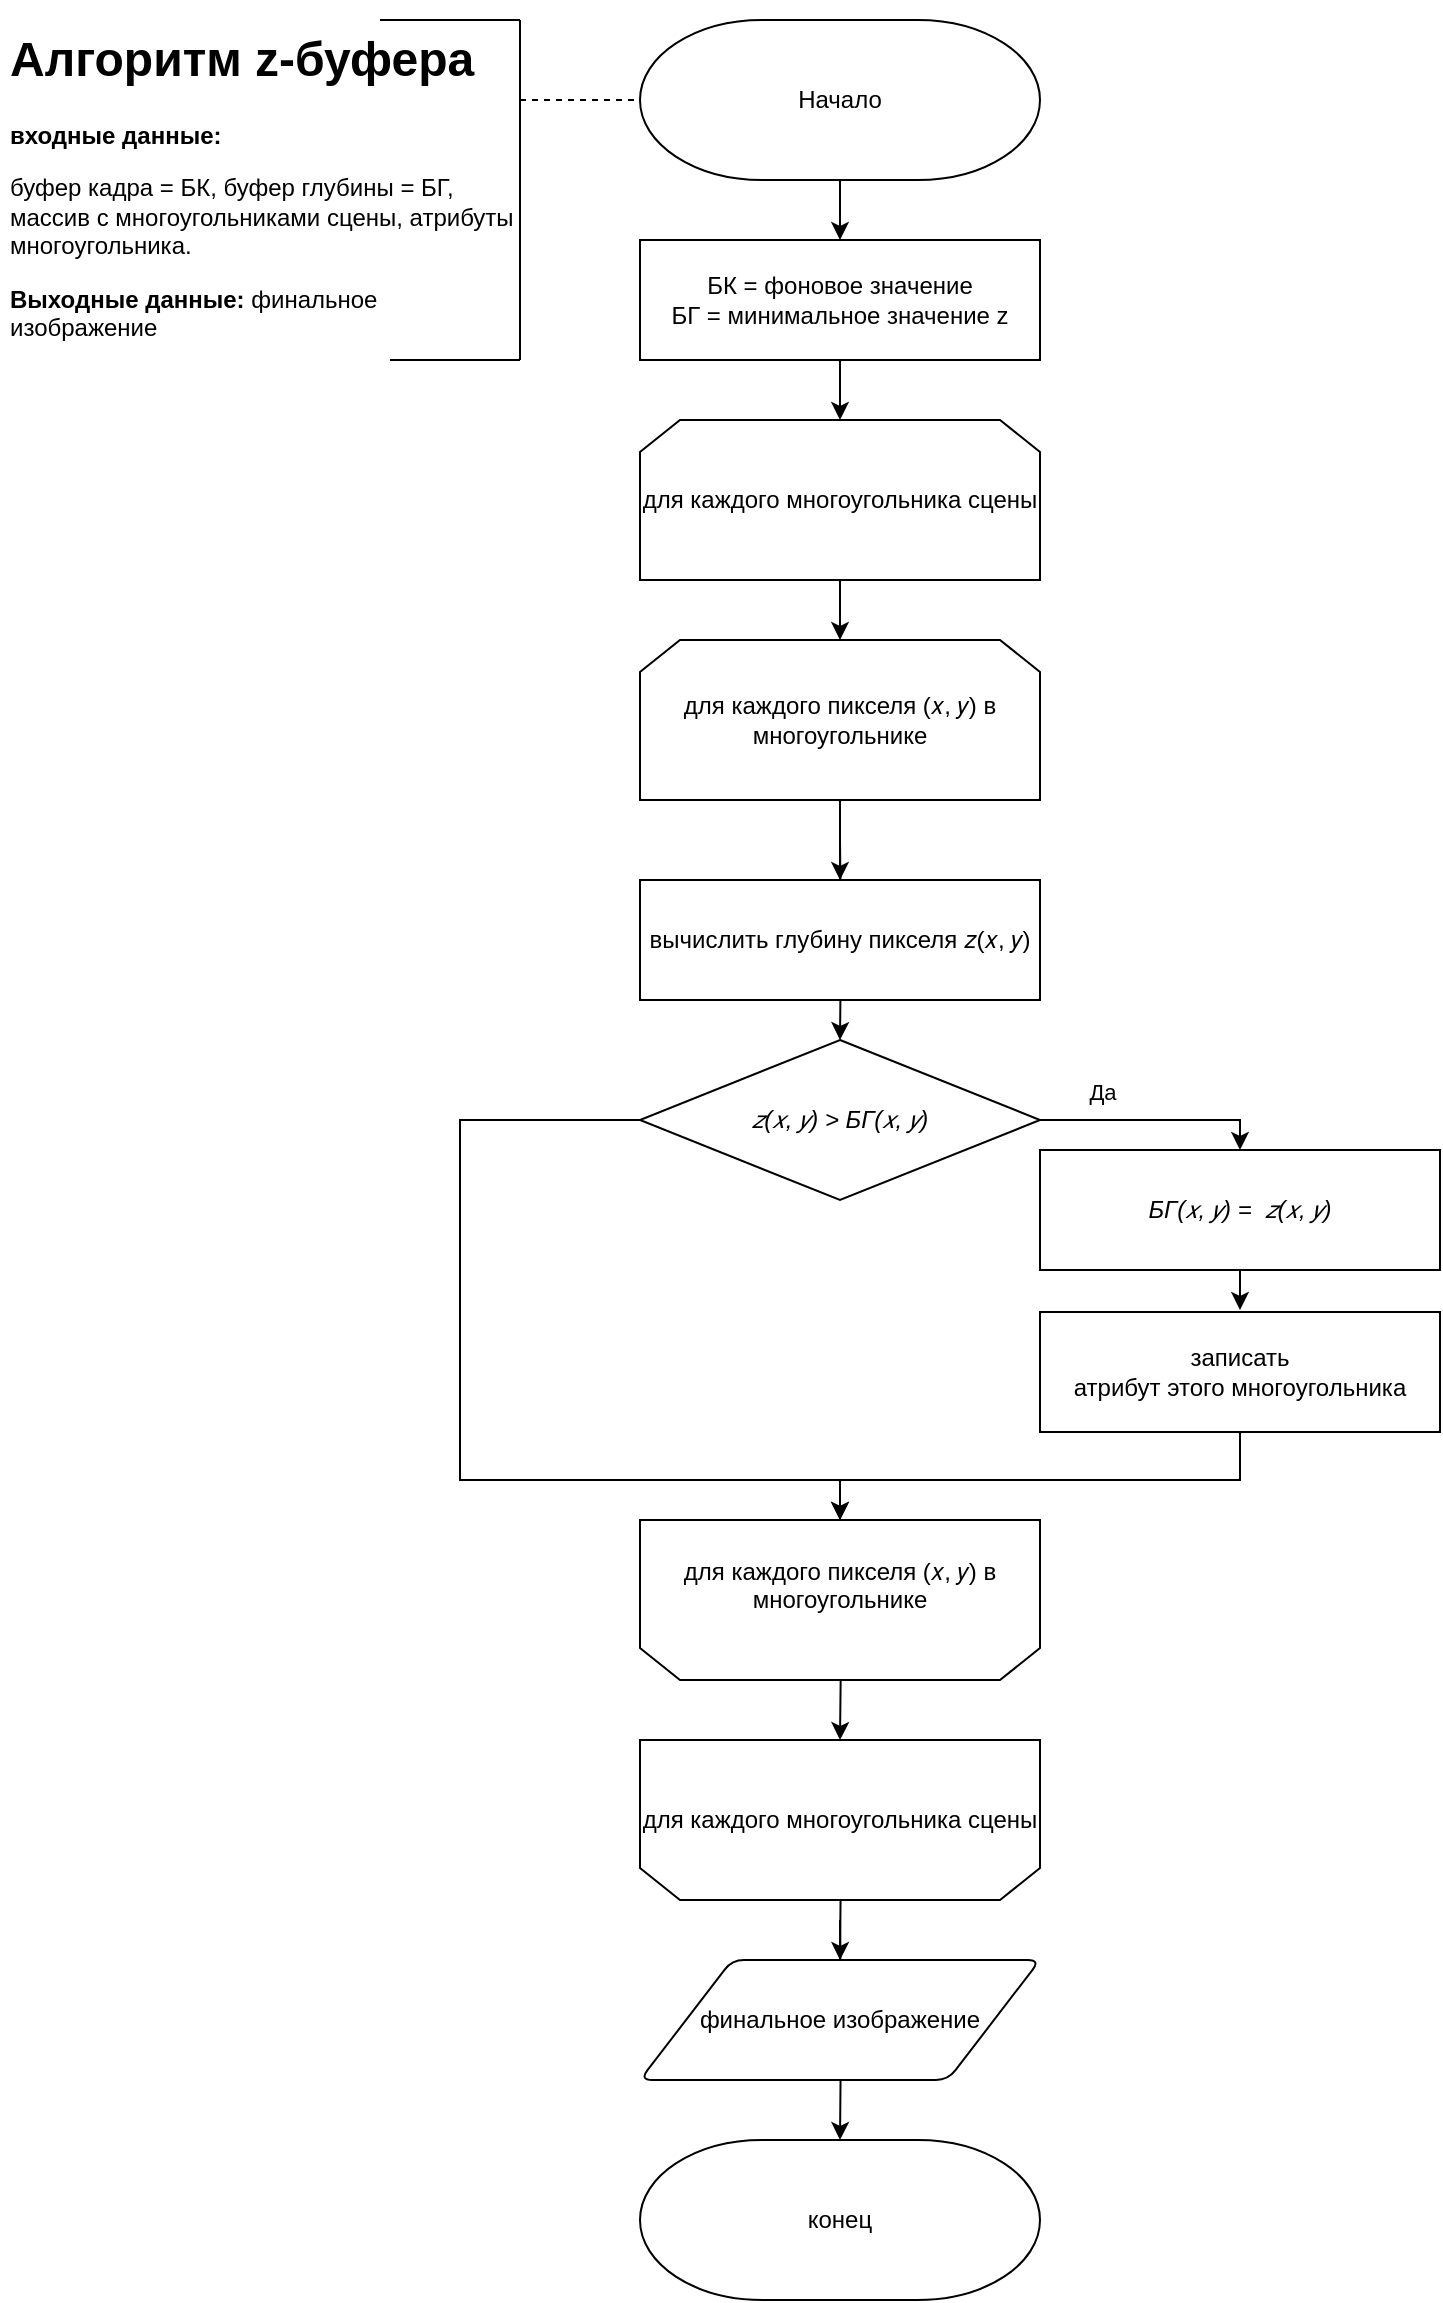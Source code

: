<mxfile version="21.7.4" type="device">
  <diagram name="Страница — 1" id="tHWk73P_PaQuCRavGto3">
    <mxGraphModel dx="1313" dy="1877" grid="1" gridSize="10" guides="1" tooltips="1" connect="1" arrows="1" fold="1" page="1" pageScale="1" pageWidth="827" pageHeight="1169" math="0" shadow="0">
      <root>
        <mxCell id="0" />
        <mxCell id="1" parent="0" />
        <mxCell id="9HgOVvUjEggW6HavxXkO-15" style="edgeStyle=orthogonalEdgeStyle;rounded=0;orthogonalLoop=1;jettySize=auto;html=1;entryX=0.5;entryY=0;entryDx=0;entryDy=0;" edge="1" parent="1" target="9HgOVvUjEggW6HavxXkO-14">
          <mxGeometry relative="1" as="geometry">
            <mxPoint x="430" y="-1070" as="sourcePoint" />
          </mxGeometry>
        </mxCell>
        <mxCell id="9HgOVvUjEggW6HavxXkO-4" value="&lt;h1&gt;Алгоритм z-буфера&lt;br&gt;&lt;/h1&gt;&lt;p&gt;&lt;b&gt;входные данные:&lt;/b&gt;&lt;br&gt;&lt;/p&gt;&lt;p&gt;буфер кадра = БК, буфер глубины = БГ,&amp;nbsp; массив с многоугольниками сцены, атрибуты многоугольника.&lt;br&gt;&lt;/p&gt;&lt;p&gt;&lt;b&gt;Выходные данные: &lt;/b&gt;финальное изображение&lt;br&gt;&lt;/p&gt;&lt;p&gt;&lt;br&gt;&lt;/p&gt;&lt;p&gt;&amp;nbsp;&lt;br&gt;&lt;/p&gt;" style="text;html=1;strokeColor=none;fillColor=none;spacing=5;spacingTop=-20;whiteSpace=wrap;overflow=hidden;rounded=0;" vertex="1" parent="1">
          <mxGeometry x="10" y="-1150" width="260" height="170" as="geometry" />
        </mxCell>
        <mxCell id="9HgOVvUjEggW6HavxXkO-5" style="edgeStyle=orthogonalEdgeStyle;rounded=0;orthogonalLoop=1;jettySize=auto;html=1;exitX=0.5;exitY=1;exitDx=0;exitDy=0;" edge="1" parent="1" source="9HgOVvUjEggW6HavxXkO-4" target="9HgOVvUjEggW6HavxXkO-4">
          <mxGeometry relative="1" as="geometry" />
        </mxCell>
        <mxCell id="9HgOVvUjEggW6HavxXkO-7" value="" style="endArrow=none;html=1;rounded=0;exitX=1;exitY=1;exitDx=0;exitDy=0;" edge="1" parent="1" source="9HgOVvUjEggW6HavxXkO-4">
          <mxGeometry width="50" height="50" relative="1" as="geometry">
            <mxPoint x="280" y="-1060" as="sourcePoint" />
            <mxPoint x="270" y="-1150" as="targetPoint" />
          </mxGeometry>
        </mxCell>
        <mxCell id="9HgOVvUjEggW6HavxXkO-8" value="" style="endArrow=none;html=1;rounded=0;" edge="1" parent="1">
          <mxGeometry width="50" height="50" relative="1" as="geometry">
            <mxPoint x="200" y="-1150" as="sourcePoint" />
            <mxPoint x="270" y="-1150" as="targetPoint" />
          </mxGeometry>
        </mxCell>
        <mxCell id="9HgOVvUjEggW6HavxXkO-10" value="" style="endArrow=none;html=1;rounded=0;exitX=1;exitY=1;exitDx=0;exitDy=0;entryX=0.75;entryY=1;entryDx=0;entryDy=0;" edge="1" parent="1" source="9HgOVvUjEggW6HavxXkO-4" target="9HgOVvUjEggW6HavxXkO-4">
          <mxGeometry width="50" height="50" relative="1" as="geometry">
            <mxPoint x="280" y="-1060" as="sourcePoint" />
            <mxPoint x="330" y="-1110" as="targetPoint" />
          </mxGeometry>
        </mxCell>
        <mxCell id="9HgOVvUjEggW6HavxXkO-12" value="" style="endArrow=none;dashed=1;html=1;rounded=0;entryX=0;entryY=0.5;entryDx=0;entryDy=0;" edge="1" parent="1">
          <mxGeometry width="50" height="50" relative="1" as="geometry">
            <mxPoint x="270" y="-1110" as="sourcePoint" />
            <mxPoint x="330" y="-1110" as="targetPoint" />
          </mxGeometry>
        </mxCell>
        <mxCell id="9HgOVvUjEggW6HavxXkO-17" style="edgeStyle=orthogonalEdgeStyle;rounded=0;orthogonalLoop=1;jettySize=auto;html=1;exitX=0.5;exitY=1;exitDx=0;exitDy=0;entryX=0.5;entryY=0;entryDx=0;entryDy=0;" edge="1" parent="1" source="9HgOVvUjEggW6HavxXkO-14" target="9HgOVvUjEggW6HavxXkO-16">
          <mxGeometry relative="1" as="geometry" />
        </mxCell>
        <mxCell id="9HgOVvUjEggW6HavxXkO-14" value="&lt;div&gt;БК = фоновое значение &lt;br&gt;&lt;/div&gt;&lt;div&gt;БГ = минимальное значение  z&lt;br&gt;&lt;/div&gt;" style="rounded=0;whiteSpace=wrap;html=1;" vertex="1" parent="1">
          <mxGeometry x="330" y="-1040" width="200" height="60" as="geometry" />
        </mxCell>
        <mxCell id="9HgOVvUjEggW6HavxXkO-19" style="edgeStyle=orthogonalEdgeStyle;rounded=0;orthogonalLoop=1;jettySize=auto;html=1;" edge="1" parent="1">
          <mxGeometry relative="1" as="geometry">
            <mxPoint x="430" y="-840" as="targetPoint" />
            <mxPoint x="430" y="-920" as="sourcePoint" />
          </mxGeometry>
        </mxCell>
        <mxCell id="9HgOVvUjEggW6HavxXkO-16" value="для каждого многоугольника сцены" style="shape=loopLimit;whiteSpace=wrap;html=1;" vertex="1" parent="1">
          <mxGeometry x="330" y="-950" width="200" height="80" as="geometry" />
        </mxCell>
        <mxCell id="9HgOVvUjEggW6HavxXkO-23" style="edgeStyle=orthogonalEdgeStyle;rounded=0;orthogonalLoop=1;jettySize=auto;html=1;" edge="1" parent="1">
          <mxGeometry relative="1" as="geometry">
            <mxPoint x="430" y="-720" as="targetPoint" />
            <mxPoint x="430" y="-810" as="sourcePoint" />
          </mxGeometry>
        </mxCell>
        <mxCell id="9HgOVvUjEggW6HavxXkO-20" value="для каждого пикселя (𝑥, 𝑦) в многоугольнике " style="shape=loopLimit;whiteSpace=wrap;html=1;" vertex="1" parent="1">
          <mxGeometry x="330" y="-840" width="200" height="80" as="geometry" />
        </mxCell>
        <mxCell id="9HgOVvUjEggW6HavxXkO-26" style="edgeStyle=orthogonalEdgeStyle;rounded=0;orthogonalLoop=1;jettySize=auto;html=1;entryX=0.5;entryY=0;entryDx=0;entryDy=0;" edge="1" parent="1" target="9HgOVvUjEggW6HavxXkO-25">
          <mxGeometry relative="1" as="geometry">
            <mxPoint x="430" y="-740" as="sourcePoint" />
          </mxGeometry>
        </mxCell>
        <mxCell id="9HgOVvUjEggW6HavxXkO-24" value="вычислить глубину пикселя 𝑧(𝑥, 𝑦)" style="rounded=0;whiteSpace=wrap;html=1;" vertex="1" parent="1">
          <mxGeometry x="330" y="-720" width="200" height="60" as="geometry" />
        </mxCell>
        <mxCell id="9HgOVvUjEggW6HavxXkO-28" style="edgeStyle=orthogonalEdgeStyle;rounded=0;orthogonalLoop=1;jettySize=auto;html=1;exitX=1;exitY=0.5;exitDx=0;exitDy=0;" edge="1" parent="1" source="9HgOVvUjEggW6HavxXkO-25">
          <mxGeometry relative="1" as="geometry">
            <mxPoint x="630" y="-585" as="targetPoint" />
            <mxPoint x="530" y="-620.0" as="sourcePoint" />
            <Array as="points">
              <mxPoint x="630" y="-600" />
            </Array>
          </mxGeometry>
        </mxCell>
        <mxCell id="9HgOVvUjEggW6HavxXkO-29" value="Да" style="edgeLabel;html=1;align=center;verticalAlign=middle;resizable=0;points=[];" vertex="1" connectable="0" parent="9HgOVvUjEggW6HavxXkO-28">
          <mxGeometry relative="1" as="geometry">
            <mxPoint x="-27" y="-14" as="offset" />
          </mxGeometry>
        </mxCell>
        <mxCell id="9HgOVvUjEggW6HavxXkO-55" style="edgeStyle=orthogonalEdgeStyle;rounded=0;orthogonalLoop=1;jettySize=auto;html=1;entryX=0.5;entryY=0;entryDx=0;entryDy=0;" edge="1" parent="1" source="9HgOVvUjEggW6HavxXkO-25" target="9HgOVvUjEggW6HavxXkO-36">
          <mxGeometry relative="1" as="geometry">
            <Array as="points">
              <mxPoint x="240" y="-600" />
              <mxPoint x="240" y="-420" />
              <mxPoint x="430" y="-420" />
            </Array>
          </mxGeometry>
        </mxCell>
        <mxCell id="9HgOVvUjEggW6HavxXkO-25" value="&lt;i&gt;𝑧(𝑥, 𝑦) &amp;gt; БГ&lt;/i&gt;&lt;i&gt;(𝑥, 𝑦) &lt;/i&gt;" style="rhombus;whiteSpace=wrap;html=1;" vertex="1" parent="1">
          <mxGeometry x="330" y="-640" width="200" height="80" as="geometry" />
        </mxCell>
        <mxCell id="9HgOVvUjEggW6HavxXkO-50" style="edgeStyle=orthogonalEdgeStyle;rounded=0;orthogonalLoop=1;jettySize=auto;html=1;exitX=0.5;exitY=1;exitDx=0;exitDy=0;" edge="1" parent="1">
          <mxGeometry relative="1" as="geometry">
            <mxPoint x="630" y="-505" as="targetPoint" />
            <mxPoint x="630" y="-570" as="sourcePoint" />
          </mxGeometry>
        </mxCell>
        <mxCell id="9HgOVvUjEggW6HavxXkO-30" value="&lt;i&gt;БГ&lt;/i&gt;&lt;i&gt;(𝑥, 𝑦) =&amp;nbsp; &lt;/i&gt;&lt;i&gt;𝑧(𝑥, 𝑦) &lt;/i&gt;" style="rounded=0;whiteSpace=wrap;html=1;" vertex="1" parent="1">
          <mxGeometry x="530" y="-585" width="200" height="60" as="geometry" />
        </mxCell>
        <mxCell id="9HgOVvUjEggW6HavxXkO-54" style="edgeStyle=orthogonalEdgeStyle;rounded=0;orthogonalLoop=1;jettySize=auto;html=1;entryX=0.5;entryY=0;entryDx=0;entryDy=0;" edge="1" parent="1" source="9HgOVvUjEggW6HavxXkO-32" target="9HgOVvUjEggW6HavxXkO-36">
          <mxGeometry relative="1" as="geometry">
            <Array as="points">
              <mxPoint x="630" y="-420" />
              <mxPoint x="430" y="-420" />
            </Array>
          </mxGeometry>
        </mxCell>
        <mxCell id="9HgOVvUjEggW6HavxXkO-32" value="записать&lt;br&gt;атрибут этого многоугольника " style="rounded=0;whiteSpace=wrap;html=1;" vertex="1" parent="1">
          <mxGeometry x="530" y="-504" width="200" height="60" as="geometry" />
        </mxCell>
        <mxCell id="9HgOVvUjEggW6HavxXkO-40" style="edgeStyle=orthogonalEdgeStyle;rounded=0;orthogonalLoop=1;jettySize=auto;html=1;entryX=0.5;entryY=1;entryDx=0;entryDy=0;exitX=0.5;exitY=1;exitDx=0;exitDy=0;" edge="1" parent="1" target="9HgOVvUjEggW6HavxXkO-39">
          <mxGeometry relative="1" as="geometry">
            <mxPoint x="430" y="-380" as="sourcePoint" />
          </mxGeometry>
        </mxCell>
        <mxCell id="9HgOVvUjEggW6HavxXkO-36" value="&lt;div&gt;для каждого пикселя (𝑥, 𝑦) в многоугольнике &lt;/div&gt;&lt;div&gt;&lt;br&gt;&lt;/div&gt;" style="shape=loopLimit;whiteSpace=wrap;html=1;flipV=1;strokeWidth=1;" vertex="1" parent="1">
          <mxGeometry x="330" y="-400" width="200" height="80" as="geometry" />
        </mxCell>
        <mxCell id="9HgOVvUjEggW6HavxXkO-42" style="edgeStyle=orthogonalEdgeStyle;rounded=0;orthogonalLoop=1;jettySize=auto;html=1;entryX=0.5;entryY=0;entryDx=0;entryDy=0;" edge="1" parent="1" target="9HgOVvUjEggW6HavxXkO-41">
          <mxGeometry relative="1" as="geometry">
            <mxPoint x="430" y="-290" as="sourcePoint" />
          </mxGeometry>
        </mxCell>
        <mxCell id="9HgOVvUjEggW6HavxXkO-39" value="для каждого многоугольника сцены" style="shape=loopLimit;whiteSpace=wrap;html=1;direction=west;" vertex="1" parent="1">
          <mxGeometry x="330" y="-290" width="200" height="80" as="geometry" />
        </mxCell>
        <mxCell id="9HgOVvUjEggW6HavxXkO-46" style="edgeStyle=orthogonalEdgeStyle;rounded=0;orthogonalLoop=1;jettySize=auto;html=1;entryX=0.5;entryY=0;entryDx=0;entryDy=0;entryPerimeter=0;" edge="1" parent="1" target="9HgOVvUjEggW6HavxXkO-45">
          <mxGeometry relative="1" as="geometry">
            <mxPoint x="430" y="-200" as="sourcePoint" />
          </mxGeometry>
        </mxCell>
        <mxCell id="9HgOVvUjEggW6HavxXkO-41" value="финальное изображение " style="shape=parallelogram;html=1;strokeWidth=1;perimeter=parallelogramPerimeter;whiteSpace=wrap;rounded=1;arcSize=12;size=0.23;" vertex="1" parent="1">
          <mxGeometry x="330" y="-180" width="200" height="60" as="geometry" />
        </mxCell>
        <mxCell id="9HgOVvUjEggW6HavxXkO-43" value="Начало" style="strokeWidth=1;html=1;shape=mxgraph.flowchart.terminator;whiteSpace=wrap;" vertex="1" parent="1">
          <mxGeometry x="330" y="-1150" width="200" height="80" as="geometry" />
        </mxCell>
        <mxCell id="9HgOVvUjEggW6HavxXkO-45" value="&lt;div&gt;конец&lt;/div&gt;" style="strokeWidth=1;html=1;shape=mxgraph.flowchart.terminator;whiteSpace=wrap;" vertex="1" parent="1">
          <mxGeometry x="330" y="-90" width="200" height="80" as="geometry" />
        </mxCell>
        <mxCell id="9HgOVvUjEggW6HavxXkO-59" style="edgeStyle=orthogonalEdgeStyle;rounded=0;orthogonalLoop=1;jettySize=auto;html=1;exitX=0.5;exitY=1;exitDx=0;exitDy=0;" edge="1" parent="1" source="9HgOVvUjEggW6HavxXkO-4" target="9HgOVvUjEggW6HavxXkO-4">
          <mxGeometry relative="1" as="geometry" />
        </mxCell>
      </root>
    </mxGraphModel>
  </diagram>
</mxfile>
